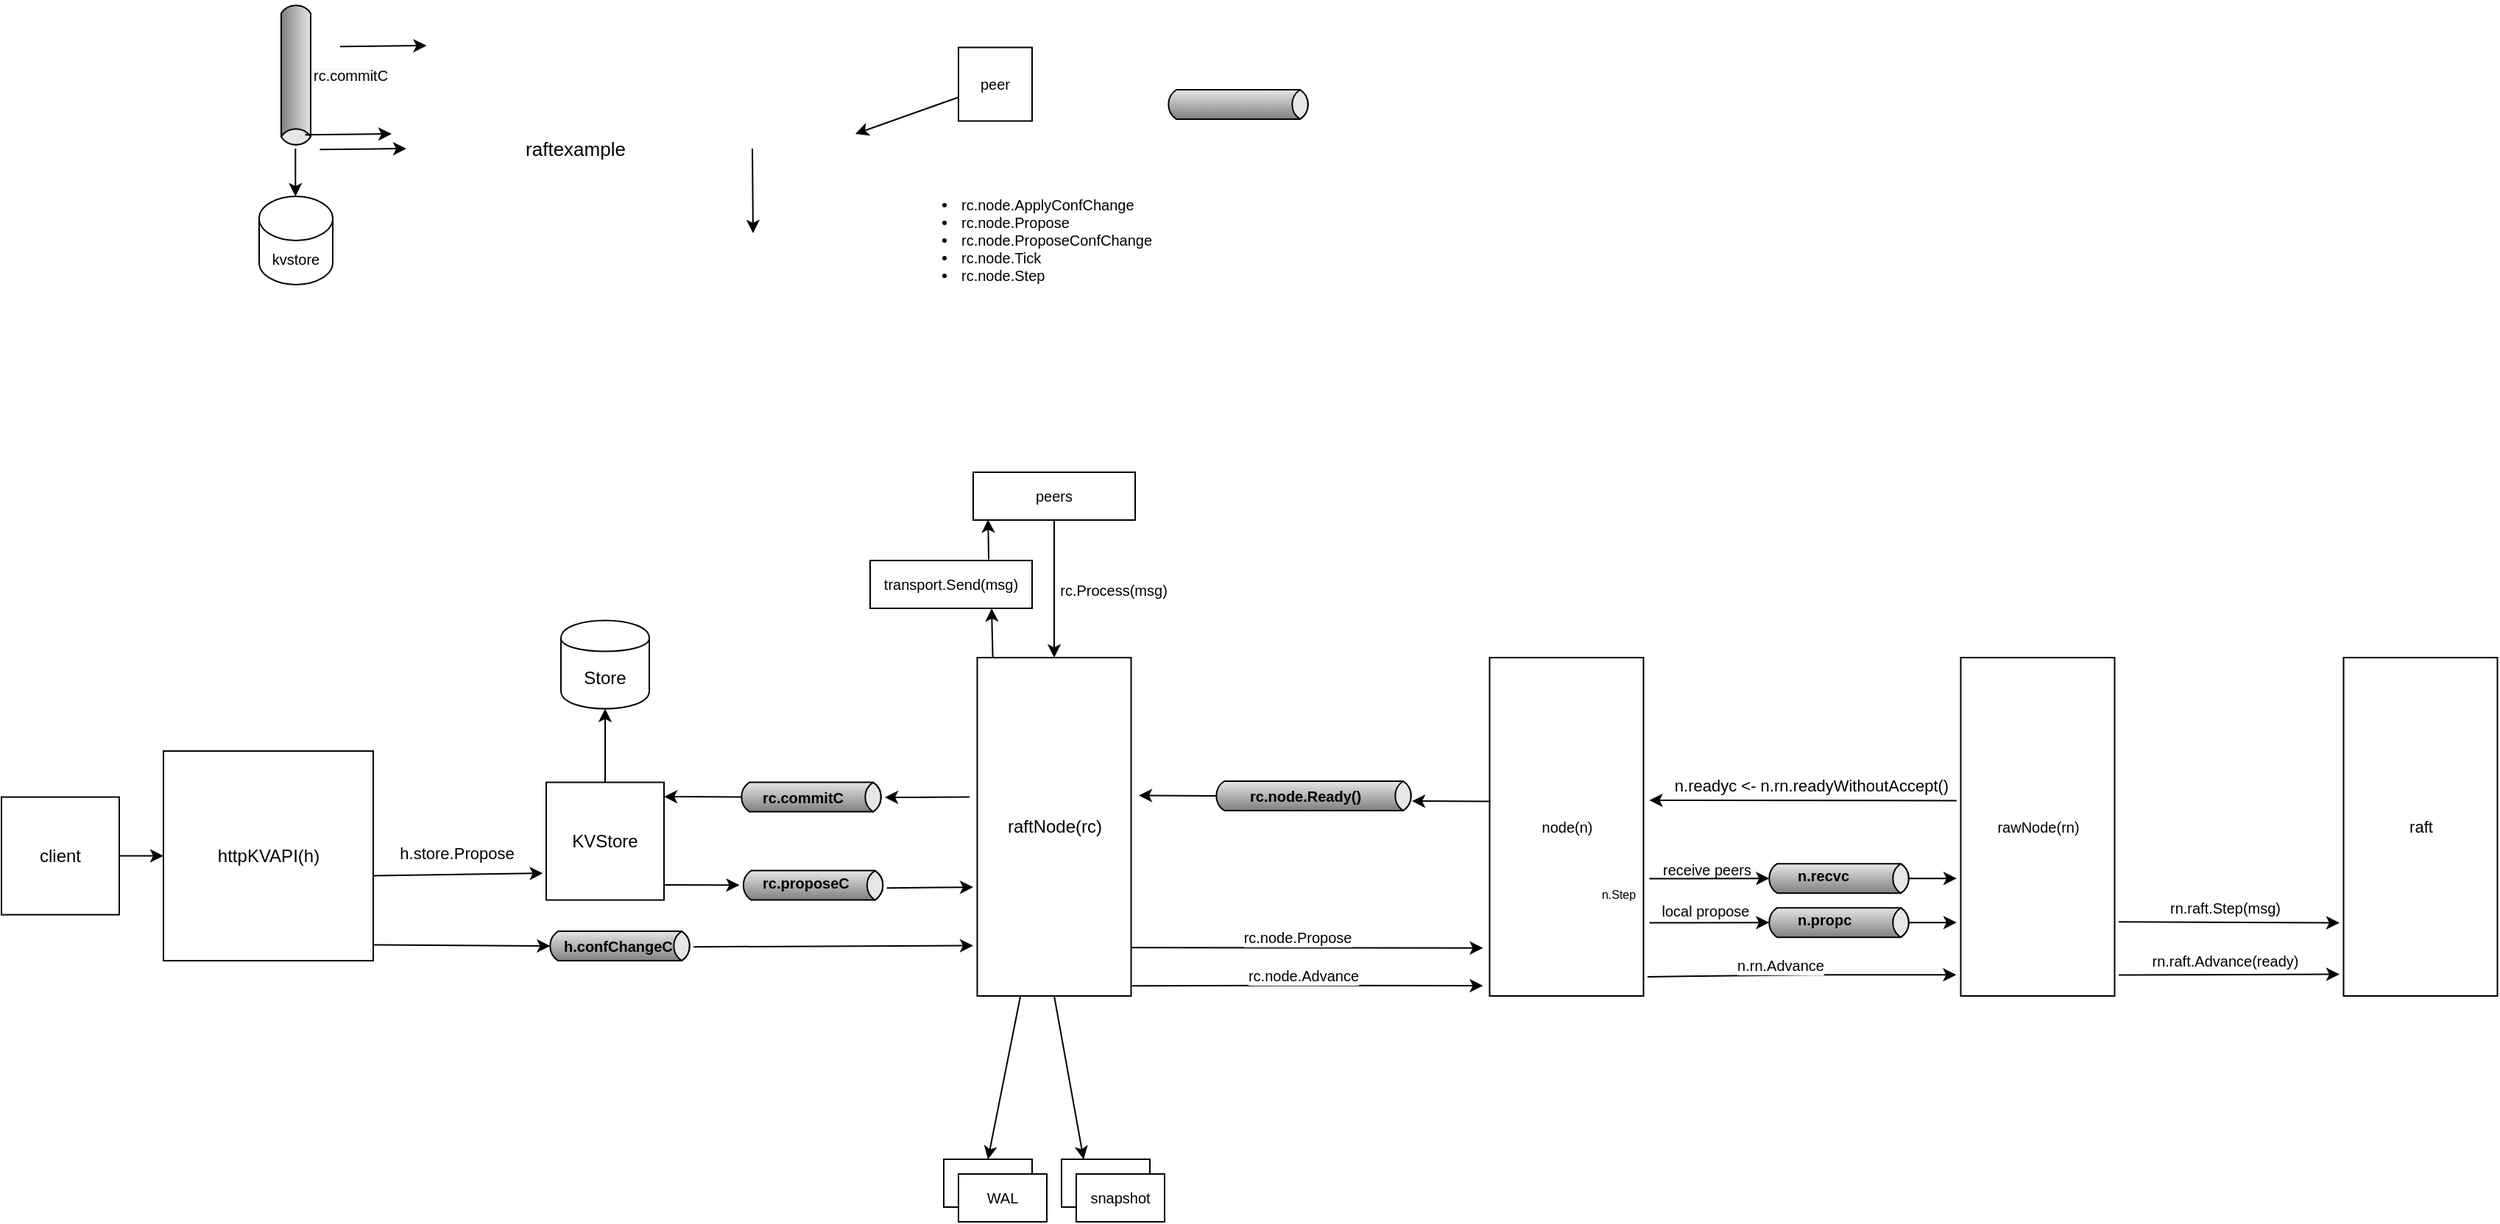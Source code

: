 <mxfile version="14.9.4" type="device"><diagram id="mg8JbNDQ9m9QjjOEphpe" name="etcd-raft-flow"><mxGraphModel dx="1080" dy="974" grid="1" gridSize="10" guides="1" tooltips="1" connect="1" arrows="1" fold="1" page="1" pageScale="1" pageWidth="2336" pageHeight="1654" math="0" shadow="0"><root><mxCell id="0"/><mxCell id="1" parent="0"/><mxCell id="KKfgHfktdyqdKeDsCFrr-6" value="&lt;font style=&quot;font-size: 10px&quot;&gt;kvstore&lt;/font&gt;" style="shape=cylinder3;whiteSpace=wrap;html=1;boundedLbl=1;backgroundOutline=1;size=15;" vertex="1" parent="1"><mxGeometry x="395" y="172.5" width="50" height="60" as="geometry"/></mxCell><mxCell id="KKfgHfktdyqdKeDsCFrr-7" value="" style="strokeWidth=1;outlineConnect=0;dashed=0;align=center;html=1;fontSize=8;shape=mxgraph.eip.messageChannel;verticalLabelPosition=bottom;labelBackgroundColor=#ffffff;verticalAlign=top;fillColor=#FFFFFF;shadow=0;fontStyle=0;" vertex="1" parent="1"><mxGeometry x="721.26" y="630.78" width="100" height="20" as="geometry"/></mxCell><mxCell id="KKfgHfktdyqdKeDsCFrr-12" value="" style="strokeWidth=1;outlineConnect=0;dashed=0;align=center;html=1;fontSize=8;shape=mxgraph.eip.messageChannel;verticalLabelPosition=bottom;labelBackgroundColor=#ffffff;verticalAlign=top;fontStyle=0;" vertex="1" parent="1"><mxGeometry x="590" y="672.03" width="100" height="20" as="geometry"/></mxCell><mxCell id="KKfgHfktdyqdKeDsCFrr-21" value="&lt;span style=&quot;font-size: 10px ; background-color: rgb(248 , 249 , 250)&quot;&gt;rc.commitC&lt;/span&gt;" style="strokeWidth=1;outlineConnect=0;dashed=0;align=left;html=1;fontSize=10;shape=mxgraph.eip.messageChannel;verticalLabelPosition=bottom;labelBackgroundColor=#ffffff;verticalAlign=middle;rotation=90;fontStyle=0;horizontal=0;" vertex="1" parent="1"><mxGeometry x="370" y="80" width="100" height="20" as="geometry"/></mxCell><mxCell id="KKfgHfktdyqdKeDsCFrr-23" value="" style="endArrow=classic;html=1;" edge="1" parent="1" target="KKfgHfktdyqdKeDsCFrr-7"><mxGeometry width="50" height="50" relative="1" as="geometry"><mxPoint x="670" y="640.53" as="sourcePoint"/><mxPoint x="771.26" y="710.78" as="targetPoint"/></mxGeometry></mxCell><mxCell id="KKfgHfktdyqdKeDsCFrr-25" value="" style="endArrow=classic;html=1;entryX=0;entryY=0.5;entryDx=2.7;entryDy=0;entryPerimeter=0;" edge="1" parent="1" target="KKfgHfktdyqdKeDsCFrr-12"><mxGeometry width="50" height="50" relative="1" as="geometry"><mxPoint x="472.5" y="681.29" as="sourcePoint"/><mxPoint x="513.76" y="681.197" as="targetPoint"/></mxGeometry></mxCell><mxCell id="KKfgHfktdyqdKeDsCFrr-26" value="" style="endArrow=classic;html=1;exitX=1.018;exitY=0.158;exitDx=0;exitDy=0;exitPerimeter=0;" edge="1" parent="1"><mxGeometry width="50" height="50" relative="1" as="geometry"><mxPoint x="821.26" y="642.6" as="sourcePoint"/><mxPoint x="880" y="642.027" as="targetPoint"/></mxGeometry></mxCell><mxCell id="KKfgHfktdyqdKeDsCFrr-27" value="" style="endArrow=classic;html=1;exitX=1.018;exitY=0.158;exitDx=0;exitDy=0;exitPerimeter=0;" edge="1" parent="1"><mxGeometry width="50" height="50" relative="1" as="geometry"><mxPoint x="450" y="70.57" as="sourcePoint"/><mxPoint x="508.74" y="69.997" as="targetPoint"/></mxGeometry></mxCell><mxCell id="KKfgHfktdyqdKeDsCFrr-30" value="" style="endArrow=classic;html=1;fontSize=10;" edge="1" parent="1"><mxGeometry width="50" height="50" relative="1" as="geometry"><mxPoint x="730" y="140" as="sourcePoint"/><mxPoint x="730.5" y="197.5" as="targetPoint"/></mxGeometry></mxCell><mxCell id="KKfgHfktdyqdKeDsCFrr-32" value="" style="endArrow=classic;html=1;fontSize=10;" edge="1" parent="1"><mxGeometry width="50" height="50" relative="1" as="geometry"><mxPoint x="419.66" y="140" as="sourcePoint"/><mxPoint x="419.66" y="172.5" as="targetPoint"/></mxGeometry></mxCell><mxCell id="KKfgHfktdyqdKeDsCFrr-33" value="" style="whiteSpace=wrap;html=1;shadow=0;fontSize=10;fillColor=#FFFFFF;gradientColor=none;align=center;verticalAlign=middle;" vertex="1" parent="1"><mxGeometry x="940" y="827" width="60" height="32.5" as="geometry"/></mxCell><mxCell id="KKfgHfktdyqdKeDsCFrr-35" value="snapshot" style="whiteSpace=wrap;html=1;shadow=0;fontSize=10;fillColor=#FFFFFF;gradientColor=none;align=center;verticalAlign=middle;" vertex="1" parent="1"><mxGeometry x="950" y="837" width="60" height="32.5" as="geometry"/></mxCell><mxCell id="KKfgHfktdyqdKeDsCFrr-38" value="" style="whiteSpace=wrap;html=1;shadow=0;fontSize=10;fillColor=#FFFFFF;gradientColor=none;align=center;verticalAlign=middle;" vertex="1" parent="1"><mxGeometry x="860" y="827" width="60" height="32.5" as="geometry"/></mxCell><mxCell id="KKfgHfktdyqdKeDsCFrr-39" value="WAL" style="whiteSpace=wrap;html=1;shadow=0;fontSize=10;fillColor=#FFFFFF;gradientColor=none;align=center;verticalAlign=middle;" vertex="1" parent="1"><mxGeometry x="870" y="837" width="60" height="32.5" as="geometry"/></mxCell><mxCell id="KKfgHfktdyqdKeDsCFrr-43" value="" style="endArrow=none;html=1;startArrow=classic;startFill=1;endFill=0;entryX=0;entryY=0.5;entryDx=2.7;entryDy=0;entryPerimeter=0;" edge="1" parent="1" target="KKfgHfktdyqdKeDsCFrr-44"><mxGeometry width="50" height="50" relative="1" as="geometry"><mxPoint x="670" y="580.53" as="sourcePoint"/><mxPoint x="688.74" y="580.277" as="targetPoint"/></mxGeometry></mxCell><mxCell id="KKfgHfktdyqdKeDsCFrr-44" value="" style="strokeWidth=1;outlineConnect=0;dashed=0;align=center;html=1;fontSize=8;shape=mxgraph.eip.messageChannel;verticalLabelPosition=top;labelBackgroundColor=#ffffff;verticalAlign=bottom;fillColor=#FFFFFF;shadow=0;fontStyle=0;labelPosition=center;" vertex="1" parent="1"><mxGeometry x="720" y="570.78" width="100" height="20" as="geometry"/></mxCell><mxCell id="KKfgHfktdyqdKeDsCFrr-48" value="" style="endArrow=classic;html=1;fontSize=10;strokeColor=#000000;align=center;horizontal=1;exitX=0.97;exitY=-0.007;exitDx=0;exitDy=0;exitPerimeter=0;" edge="1" parent="1" source="KKfgHfktdyqdKeDsCFrr-145"><mxGeometry width="50" height="50" relative="1" as="geometry"><mxPoint x="996.25" y="710.14" as="sourcePoint"/><mxPoint x="1226.25" y="709" as="targetPoint"/><Array as="points"><mxPoint x="1096.25" y="708.89"/></Array></mxGeometry></mxCell><mxCell id="KKfgHfktdyqdKeDsCFrr-52" value="&lt;div&gt;rc.node.Advance&lt;/div&gt;" style="edgeLabel;html=1;align=center;verticalAlign=middle;resizable=0;points=[];fontSize=10;" vertex="1" connectable="0" parent="KKfgHfktdyqdKeDsCFrr-48"><mxGeometry x="0.001" y="4" relative="1" as="geometry"><mxPoint x="-4" y="-3" as="offset"/></mxGeometry></mxCell><mxCell id="KKfgHfktdyqdKeDsCFrr-49" value="" style="endArrow=none;html=1;fontSize=10;strokeColor=#000000;startArrow=classic;startFill=1;endFill=0;" edge="1" parent="1" source="KKfgHfktdyqdKeDsCFrr-44"><mxGeometry width="50" height="50" relative="1" as="geometry"><mxPoint x="830" y="580.53" as="sourcePoint"/><mxPoint x="877.5" y="580.78" as="targetPoint"/><Array as="points"><mxPoint x="830.5" y="581.03"/></Array></mxGeometry></mxCell><mxCell id="KKfgHfktdyqdKeDsCFrr-56" value="" style="endArrow=classic;html=1;fontSize=10;strokeColor=#000000;align=center;horizontal=1;exitX=0.857;exitY=-0.004;exitDx=0;exitDy=0;exitPerimeter=0;" edge="1" parent="1" source="KKfgHfktdyqdKeDsCFrr-145"><mxGeometry width="50" height="50" relative="1" as="geometry"><mxPoint x="996.25" y="683.1" as="sourcePoint"/><mxPoint x="1226.25" y="683.38" as="targetPoint"/></mxGeometry></mxCell><mxCell id="KKfgHfktdyqdKeDsCFrr-59" value="&lt;ul&gt;&lt;li&gt;rc.node.ApplyConfChange&lt;/li&gt;&lt;li&gt;rc.node.Propose&lt;/li&gt;&lt;li&gt;rc.node.ProposeConfChange&lt;/li&gt;&lt;li&gt;rc.node.Tick&lt;/li&gt;&lt;li&gt;rc.node.Step&lt;/li&gt;&lt;/ul&gt;" style="text;strokeColor=none;fillColor=none;html=1;whiteSpace=wrap;verticalAlign=middle;overflow=hidden;shadow=0;fontSize=10;" vertex="1" parent="1"><mxGeometry x="830" y="160" width="185" height="80" as="geometry"/></mxCell><mxCell id="KKfgHfktdyqdKeDsCFrr-80" style="edgeStyle=none;rounded=0;orthogonalLoop=1;jettySize=auto;html=1;entryX=0.5;entryY=0;entryDx=0;entryDy=0;fontSize=10;startArrow=none;startFill=0;endArrow=classic;endFill=1;strokeColor=#000000;align=center;" edge="1" parent="1" source="KKfgHfktdyqdKeDsCFrr-79"><mxGeometry relative="1" as="geometry"><mxPoint x="800" y="130" as="targetPoint"/></mxGeometry></mxCell><mxCell id="KKfgHfktdyqdKeDsCFrr-82" value="rc.Process(msg)" style="edgeLabel;html=1;align=center;verticalAlign=middle;resizable=0;points=[];fontSize=10;" vertex="1" connectable="0" parent="KKfgHfktdyqdKeDsCFrr-80"><mxGeometry x="0.082" y="-1" relative="1" as="geometry"><mxPoint x="143" y="322" as="offset"/></mxGeometry></mxCell><mxCell id="KKfgHfktdyqdKeDsCFrr-79" value="peer" style="whiteSpace=wrap;html=1;aspect=fixed;shadow=0;fontSize=10;strokeColor=#000000;fillColor=#FFFFFF;gradientColor=none;align=center;verticalAlign=middle;" vertex="1" parent="1"><mxGeometry x="870" y="71.25" width="50" height="50" as="geometry"/></mxCell><mxCell id="KKfgHfktdyqdKeDsCFrr-83" value="raftexample" style="text;html=1;strokeColor=none;fillColor=none;align=center;verticalAlign=middle;whiteSpace=wrap;rounded=0;shadow=0;fontSize=13;" vertex="1" parent="1"><mxGeometry x="590" y="130" width="40" height="20" as="geometry"/></mxCell><mxCell id="KKfgHfktdyqdKeDsCFrr-101" value="" style="edgeStyle=none;rounded=0;orthogonalLoop=1;jettySize=auto;html=1;fontSize=11;startArrow=none;startFill=0;endArrow=classic;endFill=1;strokeColor=#000000;align=center;" edge="1" parent="1" source="KKfgHfktdyqdKeDsCFrr-85" target="KKfgHfktdyqdKeDsCFrr-100"><mxGeometry relative="1" as="geometry"/></mxCell><mxCell id="KKfgHfktdyqdKeDsCFrr-85" value="KVStore" style="whiteSpace=wrap;html=1;aspect=fixed;" vertex="1" parent="1"><mxGeometry x="590" y="570.78" width="80" height="80" as="geometry"/></mxCell><mxCell id="KKfgHfktdyqdKeDsCFrr-86" value="httpKVAPI(h)" style="whiteSpace=wrap;html=1;aspect=fixed;" vertex="1" parent="1"><mxGeometry x="330" y="549.53" width="142.5" height="142.5" as="geometry"/></mxCell><mxCell id="KKfgHfktdyqdKeDsCFrr-87" value="" style="endArrow=classic;html=1;entryX=-0.003;entryY=0.353;entryDx=0;entryDy=0;entryPerimeter=0;exitX=1.014;exitY=0.359;exitDx=0;exitDy=0;exitPerimeter=0;" edge="1" parent="1"><mxGeometry width="50" height="50" relative="1" as="geometry"><mxPoint x="472.505" y="634.247" as="sourcePoint"/><mxPoint x="587.77" y="632.58" as="targetPoint"/></mxGeometry></mxCell><mxCell id="KKfgHfktdyqdKeDsCFrr-88" value="h.store.Propose" style="edgeLabel;html=1;align=center;verticalAlign=middle;resizable=0;points=[];fontSize=11;" vertex="1" connectable="0" parent="KKfgHfktdyqdKeDsCFrr-87"><mxGeometry x="-0.18" y="-2" relative="1" as="geometry"><mxPoint x="9" y="-17" as="offset"/></mxGeometry></mxCell><mxCell id="KKfgHfktdyqdKeDsCFrr-92" value="" style="endArrow=classic;html=1;exitX=1.018;exitY=0.158;exitDx=0;exitDy=0;exitPerimeter=0;" edge="1" parent="1"><mxGeometry width="50" height="50" relative="1" as="geometry"><mxPoint x="426.26" y="130.57" as="sourcePoint"/><mxPoint x="485" y="129.997" as="targetPoint"/></mxGeometry></mxCell><mxCell id="KKfgHfktdyqdKeDsCFrr-93" value="" style="endArrow=classic;html=1;exitX=1.018;exitY=0.158;exitDx=0;exitDy=0;exitPerimeter=0;" edge="1" parent="1"><mxGeometry width="50" height="50" relative="1" as="geometry"><mxPoint x="436.26" y="140.57" as="sourcePoint"/><mxPoint x="495" y="139.997" as="targetPoint"/></mxGeometry></mxCell><mxCell id="KKfgHfktdyqdKeDsCFrr-94" value="" style="endArrow=classic;html=1;exitX=1.018;exitY=0.158;exitDx=0;exitDy=0;exitPerimeter=0;" edge="1" parent="1"><mxGeometry width="50" height="50" relative="1" as="geometry"><mxPoint x="690" y="682.6" as="sourcePoint"/><mxPoint x="880" y="681.78" as="targetPoint"/></mxGeometry></mxCell><mxCell id="KKfgHfktdyqdKeDsCFrr-95" value="&lt;div&gt;rc.node.Propose&lt;/div&gt;" style="edgeLabel;html=1;align=center;verticalAlign=middle;resizable=0;points=[];fontSize=10;" vertex="1" connectable="0" parent="1"><mxGeometry x="1099.998" y="676.078" as="geometry"/></mxCell><mxCell id="KKfgHfktdyqdKeDsCFrr-96" value="" style="endArrow=classic;html=1;exitX=1;exitY=0.5;exitDx=-2.7;exitDy=0;exitPerimeter=0;entryX=0;entryY=0.5;entryDx=0;entryDy=0;startArrow=none;" edge="1" parent="1" source="KKfgHfktdyqdKeDsCFrr-102"><mxGeometry width="50" height="50" relative="1" as="geometry"><mxPoint x="1379.25" y="636.3" as="sourcePoint"/><mxPoint x="1548" y="636.07" as="targetPoint"/><Array as="points"/></mxGeometry></mxCell><mxCell id="KKfgHfktdyqdKeDsCFrr-100" value="Store" style="shape=cylinder;whiteSpace=wrap;html=1;boundedLbl=1;backgroundOutline=1;" vertex="1" parent="1"><mxGeometry x="600" y="460.78" width="60" height="60" as="geometry"/></mxCell><mxCell id="KKfgHfktdyqdKeDsCFrr-102" value="" style="strokeWidth=1;outlineConnect=0;dashed=0;align=center;html=1;fontSize=8;shape=mxgraph.eip.messageChannel;verticalLabelPosition=bottom;labelBackgroundColor=#ffffff;verticalAlign=top;fillColor=#FFFFFF;shadow=0;fontStyle=0;" vertex="1" parent="1"><mxGeometry x="1418" y="626.07" width="100" height="20" as="geometry"/></mxCell><mxCell id="KKfgHfktdyqdKeDsCFrr-103" value="" style="endArrow=classic;html=1;exitX=1.018;exitY=0.158;exitDx=0;exitDy=0;exitPerimeter=0;entryX=0;entryY=0.5;entryDx=2.7;entryDy=0;entryPerimeter=0;endFill=1;" edge="1" parent="1" target="KKfgHfktdyqdKeDsCFrr-102"><mxGeometry width="50" height="50" relative="1" as="geometry"><mxPoint x="1339.25" y="636.3" as="sourcePoint"/><mxPoint x="1368" y="584.82" as="targetPoint"/></mxGeometry></mxCell><mxCell id="KKfgHfktdyqdKeDsCFrr-104" value="" style="endArrow=classic;html=1;exitX=1;exitY=0.5;exitDx=-2.7;exitDy=0;exitPerimeter=0;entryX=0;entryY=0.5;entryDx=0;entryDy=0;startArrow=none;" edge="1" parent="1" source="KKfgHfktdyqdKeDsCFrr-105"><mxGeometry width="50" height="50" relative="1" as="geometry"><mxPoint x="1379.25" y="666.31" as="sourcePoint"/><mxPoint x="1548" y="666.08" as="targetPoint"/><Array as="points"/></mxGeometry></mxCell><mxCell id="KKfgHfktdyqdKeDsCFrr-105" value="" style="strokeWidth=1;outlineConnect=0;dashed=0;align=center;html=1;fontSize=8;shape=mxgraph.eip.messageChannel;verticalLabelPosition=bottom;labelBackgroundColor=#ffffff;verticalAlign=top;fillColor=#FFFFFF;shadow=0;fontStyle=0;" vertex="1" parent="1"><mxGeometry x="1418" y="656.08" width="100" height="20" as="geometry"/></mxCell><mxCell id="KKfgHfktdyqdKeDsCFrr-106" value="" style="endArrow=classic;html=1;exitX=1.018;exitY=0.158;exitDx=0;exitDy=0;exitPerimeter=0;entryX=0;entryY=0.5;entryDx=2.7;entryDy=0;entryPerimeter=0;endFill=1;" edge="1" parent="1" target="KKfgHfktdyqdKeDsCFrr-105"><mxGeometry width="50" height="50" relative="1" as="geometry"><mxPoint x="1339.25" y="666.31" as="sourcePoint"/><mxPoint x="1368" y="614.83" as="targetPoint"/></mxGeometry></mxCell><mxCell id="KKfgHfktdyqdKeDsCFrr-110" value="&lt;font style=&quot;font-size: 10px&quot;&gt;local propose&lt;/font&gt;" style="edgeLabel;html=1;align=center;verticalAlign=middle;resizable=0;points=[];fontSize=11;" vertex="1" connectable="0" parent="KKfgHfktdyqdKeDsCFrr-106"><mxGeometry x="-0.262" y="2" relative="1" as="geometry"><mxPoint x="8" y="-6" as="offset"/></mxGeometry></mxCell><mxCell id="KKfgHfktdyqdKeDsCFrr-107" value="&lt;font style=&quot;font-size: 10px&quot;&gt;receive peers&lt;/font&gt;" style="text;html=1;align=center;verticalAlign=middle;resizable=0;points=[];autosize=1;strokeColor=none;fontSize=11;" vertex="1" parent="1"><mxGeometry x="1338" y="620.44" width="80" height="20" as="geometry"/></mxCell><mxCell id="KKfgHfktdyqdKeDsCFrr-112" value="" style="endArrow=none;html=1;startArrow=classic;startFill=1;endFill=0;" edge="1" parent="1"><mxGeometry width="50" height="50" relative="1" as="geometry"><mxPoint x="1339.25" y="583" as="sourcePoint"/><mxPoint x="1548" y="583.25" as="targetPoint"/></mxGeometry></mxCell><mxCell id="KKfgHfktdyqdKeDsCFrr-139" value="n.readyc &amp;lt;- n.rn.readyWithoutAccept()" style="edgeLabel;html=1;align=center;verticalAlign=middle;resizable=0;points=[];fontSize=11;" vertex="1" connectable="0" parent="KKfgHfktdyqdKeDsCFrr-112"><mxGeometry x="-0.421" y="2" relative="1" as="geometry"><mxPoint x="49" y="-8" as="offset"/></mxGeometry></mxCell><mxCell id="KKfgHfktdyqdKeDsCFrr-113" value="" style="strokeWidth=1;outlineConnect=0;dashed=0;align=center;html=1;fontSize=8;shape=mxgraph.eip.messageChannel;verticalLabelPosition=top;labelBackgroundColor=#ffffff;verticalAlign=bottom;fillColor=#FFFFFF;shadow=0;fontStyle=0;horizontal=1;labelPosition=center;" vertex="1" parent="1"><mxGeometry x="1010" y="100" width="100" height="20" as="geometry"/></mxCell><mxCell id="KKfgHfktdyqdKeDsCFrr-116" value="" style="endArrow=classic;html=1;exitX=1.018;exitY=0.158;exitDx=0;exitDy=0;exitPerimeter=0;" edge="1" parent="1"><mxGeometry width="50" height="50" relative="1" as="geometry"><mxPoint x="1658" y="665.66" as="sourcePoint"/><mxPoint x="1808" y="666.25" as="targetPoint"/></mxGeometry></mxCell><mxCell id="KKfgHfktdyqdKeDsCFrr-117" value="&lt;font style=&quot;font-size: 10px&quot;&gt;rn.raft.Step(msg)&lt;/font&gt;" style="edgeLabel;html=1;align=center;verticalAlign=middle;resizable=0;points=[];fontSize=11;" vertex="1" connectable="0" parent="KKfgHfktdyqdKeDsCFrr-116"><mxGeometry x="-0.046" y="1" relative="1" as="geometry"><mxPoint y="-9" as="offset"/></mxGeometry></mxCell><mxCell id="KKfgHfktdyqdKeDsCFrr-118" value="" style="endArrow=classic;html=1;exitX=1.018;exitY=0.158;exitDx=0;exitDy=0;exitPerimeter=0;" edge="1" parent="1"><mxGeometry width="50" height="50" relative="1" as="geometry"><mxPoint x="1658" y="701.69" as="sourcePoint"/><mxPoint x="1808" y="701.25" as="targetPoint"/></mxGeometry></mxCell><mxCell id="KKfgHfktdyqdKeDsCFrr-119" value="&lt;font style=&quot;font-size: 10px&quot;&gt;rn.raft.Advance(ready)&lt;/font&gt;" style="edgeLabel;html=1;align=center;verticalAlign=middle;resizable=0;points=[];fontSize=11;" vertex="1" connectable="0" parent="KKfgHfktdyqdKeDsCFrr-118"><mxGeometry x="-0.046" y="1" relative="1" as="geometry"><mxPoint y="-9" as="offset"/></mxGeometry></mxCell><mxCell id="KKfgHfktdyqdKeDsCFrr-121" value="&lt;span style=&quot;font-size: 10px&quot;&gt;&lt;b&gt;rc.commitC&lt;/b&gt;&lt;/span&gt;" style="text;html=1;align=left;verticalAlign=middle;resizable=0;points=[];autosize=1;strokeColor=none;fontSize=11;" vertex="1" parent="1"><mxGeometry x="735" y="570.78" width="70" height="20" as="geometry"/></mxCell><mxCell id="KKfgHfktdyqdKeDsCFrr-122" value="&lt;span style=&quot;font-size: 10px ; text-align: center&quot;&gt;&lt;b&gt;rc.proposeC&lt;/b&gt;&lt;/span&gt;" style="text;whiteSpace=wrap;html=1;fontSize=11;" vertex="1" parent="1"><mxGeometry x="735" y="625.78" width="80" height="30" as="geometry"/></mxCell><mxCell id="KKfgHfktdyqdKeDsCFrr-125" value="&lt;div style=&quot;text-align: center&quot;&gt;&lt;span style=&quot;font-size: 10px&quot;&gt;&lt;b&gt;h.confChangeC&lt;/b&gt;&lt;/span&gt;&lt;/div&gt;" style="text;whiteSpace=wrap;html=1;fontSize=11;" vertex="1" parent="1"><mxGeometry x="600" y="669.22" width="80" height="30" as="geometry"/></mxCell><mxCell id="KKfgHfktdyqdKeDsCFrr-127" value="&lt;div style=&quot;text-align: center&quot;&gt;&lt;span style=&quot;font-size: 10px&quot;&gt;&lt;b&gt;n.recvc&lt;/b&gt;&lt;/span&gt;&lt;br&gt;&lt;/div&gt;" style="text;whiteSpace=wrap;html=1;fontSize=11;" vertex="1" parent="1"><mxGeometry x="1438" y="621.08" width="80" height="30" as="geometry"/></mxCell><mxCell id="KKfgHfktdyqdKeDsCFrr-128" value="&lt;div style=&quot;text-align: center&quot;&gt;&lt;span style=&quot;font-size: 10px&quot;&gt;&lt;b&gt;n.propc&lt;/b&gt;&lt;/span&gt;&lt;br&gt;&lt;/div&gt;" style="text;whiteSpace=wrap;html=1;fontSize=11;" vertex="1" parent="1"><mxGeometry x="1438" y="651.08" width="80" height="30" as="geometry"/></mxCell><mxCell id="KKfgHfktdyqdKeDsCFrr-129" value="" style="endArrow=classic;html=1;fontSize=10;strokeColor=#000000;align=center;horizontal=1;entryX=-0.002;entryY=0.917;entryDx=0;entryDy=0;entryPerimeter=0;" edge="1" parent="1"><mxGeometry width="50" height="50" relative="1" as="geometry"><mxPoint x="1338" y="702.94" as="sourcePoint"/><mxPoint x="1547.72" y="701.63" as="targetPoint"/><Array as="points"><mxPoint x="1438" y="701.69"/></Array></mxGeometry></mxCell><mxCell id="KKfgHfktdyqdKeDsCFrr-130" value="&lt;div&gt;n.rn.Advance&lt;/div&gt;" style="edgeLabel;html=1;align=center;verticalAlign=middle;resizable=0;points=[];fontSize=10;" vertex="1" connectable="0" parent="KKfgHfktdyqdKeDsCFrr-129"><mxGeometry x="0.001" y="4" relative="1" as="geometry"><mxPoint x="-15" y="-3" as="offset"/></mxGeometry></mxCell><mxCell id="KKfgHfktdyqdKeDsCFrr-135" value="" style="rounded=0;whiteSpace=wrap;html=1;shadow=0;fontSize=11;strokeColor=#000000;fillColor=#FFFFFF;gradientColor=none;align=center;verticalAlign=middle;rotation=90;labelPosition=center;verticalLabelPosition=middle;textDirection=rtl;fontStyle=0;horizontal=0;" vertex="1" parent="1"><mxGeometry x="1168" y="548.75" width="230" height="104.5" as="geometry"/></mxCell><mxCell id="KKfgHfktdyqdKeDsCFrr-136" value="&lt;span style=&quot;font-size: 10px&quot;&gt;node(n)&lt;/span&gt;" style="text;html=1;align=center;verticalAlign=middle;resizable=0;points=[];autosize=1;strokeColor=none;fontSize=11;" vertex="1" parent="1"><mxGeometry x="1258" y="591" width="50" height="20" as="geometry"/></mxCell><mxCell id="KKfgHfktdyqdKeDsCFrr-137" value="" style="rounded=0;whiteSpace=wrap;html=1;shadow=0;fontSize=11;strokeColor=#000000;fillColor=#FFFFFF;gradientColor=none;align=center;verticalAlign=middle;rotation=90;labelPosition=center;verticalLabelPosition=middle;textDirection=rtl;fontStyle=0;horizontal=0;" vertex="1" parent="1"><mxGeometry x="1488" y="548.75" width="230" height="104.5" as="geometry"/></mxCell><mxCell id="KKfgHfktdyqdKeDsCFrr-138" value="&lt;span style=&quot;font-size: 10px&quot;&gt;rawNode(rn)&lt;/span&gt;" style="text;html=1;align=center;verticalAlign=middle;resizable=0;points=[];autosize=1;strokeColor=none;fontSize=11;" vertex="1" parent="1"><mxGeometry x="1568" y="591" width="70" height="20" as="geometry"/></mxCell><mxCell id="KKfgHfktdyqdKeDsCFrr-140" value="" style="endArrow=none;html=1;startArrow=classic;startFill=1;endFill=0;entryX=0;entryY=0.5;entryDx=2.7;entryDy=0;entryPerimeter=0;" edge="1" parent="1" target="KKfgHfktdyqdKeDsCFrr-141"><mxGeometry width="50" height="50" relative="1" as="geometry"><mxPoint x="992.5" y="579.75" as="sourcePoint"/><mxPoint x="1011.24" y="579.497" as="targetPoint"/></mxGeometry></mxCell><mxCell id="KKfgHfktdyqdKeDsCFrr-141" value="" style="strokeWidth=1;outlineConnect=0;dashed=0;align=center;html=1;fontSize=8;shape=mxgraph.eip.messageChannel;verticalLabelPosition=top;labelBackgroundColor=#ffffff;verticalAlign=bottom;fillColor=#FFFFFF;shadow=0;fontStyle=0;labelPosition=center;" vertex="1" parent="1"><mxGeometry x="1042.5" y="570" width="137.5" height="20" as="geometry"/></mxCell><mxCell id="KKfgHfktdyqdKeDsCFrr-142" value="" style="endArrow=none;html=1;fontSize=10;strokeColor=#000000;startArrow=classic;startFill=1;endFill=0;entryX=0.425;entryY=0.994;entryDx=0;entryDy=0;entryPerimeter=0;" edge="1" parent="1" target="KKfgHfktdyqdKeDsCFrr-135"><mxGeometry width="50" height="50" relative="1" as="geometry"><mxPoint x="1178" y="583.531" as="sourcePoint"/><mxPoint x="1198" y="583.25" as="targetPoint"/></mxGeometry></mxCell><mxCell id="KKfgHfktdyqdKeDsCFrr-143" value="&lt;span style=&quot;font-size: 10px&quot;&gt;&lt;b&gt;rc.node.Ready()&lt;/b&gt;&lt;/span&gt;" style="text;html=1;align=left;verticalAlign=middle;resizable=0;points=[];autosize=1;strokeColor=none;fontSize=11;" vertex="1" parent="1"><mxGeometry x="1066.25" y="570" width="90" height="20" as="geometry"/></mxCell><mxCell id="KKfgHfktdyqdKeDsCFrr-144" value="raft" style="rounded=0;whiteSpace=wrap;html=1;shadow=0;fontSize=11;strokeColor=#000000;fillColor=#FFFFFF;gradientColor=none;align=center;verticalAlign=middle;rotation=90;labelPosition=center;verticalLabelPosition=middle;textDirection=rtl;fontStyle=0;horizontal=0;" vertex="1" parent="1"><mxGeometry x="1748" y="548.75" width="230" height="104.5" as="geometry"/></mxCell><mxCell id="KKfgHfktdyqdKeDsCFrr-148" style="edgeStyle=none;rounded=0;orthogonalLoop=1;jettySize=auto;html=1;entryX=0.5;entryY=0;entryDx=0;entryDy=0;fontSize=11;startArrow=none;startFill=0;endArrow=classic;endFill=1;strokeColor=#000000;align=center;" edge="1" parent="1" source="KKfgHfktdyqdKeDsCFrr-145" target="KKfgHfktdyqdKeDsCFrr-38"><mxGeometry relative="1" as="geometry"/></mxCell><mxCell id="KKfgHfktdyqdKeDsCFrr-149" style="edgeStyle=none;rounded=0;orthogonalLoop=1;jettySize=auto;html=1;exitX=1;exitY=0.5;exitDx=0;exitDy=0;entryX=0.25;entryY=0;entryDx=0;entryDy=0;fontSize=11;startArrow=none;startFill=0;endArrow=classic;endFill=1;strokeColor=#000000;align=center;" edge="1" parent="1" source="KKfgHfktdyqdKeDsCFrr-145" target="KKfgHfktdyqdKeDsCFrr-33"><mxGeometry relative="1" as="geometry"/></mxCell><mxCell id="KKfgHfktdyqdKeDsCFrr-154" style="edgeStyle=none;rounded=0;orthogonalLoop=1;jettySize=auto;html=1;entryX=0.75;entryY=1;entryDx=0;entryDy=0;fontSize=11;startArrow=none;startFill=0;endArrow=classic;endFill=1;strokeColor=#000000;align=center;exitX=0.001;exitY=0.899;exitDx=0;exitDy=0;exitPerimeter=0;" edge="1" parent="1" source="KKfgHfktdyqdKeDsCFrr-145" target="KKfgHfktdyqdKeDsCFrr-150"><mxGeometry relative="1" as="geometry"><mxPoint x="892" y="480" as="sourcePoint"/></mxGeometry></mxCell><mxCell id="KKfgHfktdyqdKeDsCFrr-145" value="" style="rounded=0;whiteSpace=wrap;html=1;shadow=0;fontSize=11;strokeColor=#000000;fillColor=#FFFFFF;gradientColor=none;align=center;verticalAlign=middle;rotation=90;labelPosition=center;verticalLabelPosition=middle;textDirection=rtl;fontStyle=0;horizontal=0;" vertex="1" parent="1"><mxGeometry x="820" y="548.75" width="230" height="104.5" as="geometry"/></mxCell><mxCell id="KKfgHfktdyqdKeDsCFrr-146" value="&lt;span style=&quot;font-size: 12px&quot;&gt;raftNode(rc)&lt;/span&gt;" style="text;html=1;align=center;verticalAlign=middle;resizable=0;points=[];autosize=1;strokeColor=none;fontSize=11;" vertex="1" parent="1"><mxGeometry x="895" y="591" width="80" height="20" as="geometry"/></mxCell><mxCell id="KKfgHfktdyqdKeDsCFrr-157" style="edgeStyle=none;rounded=0;orthogonalLoop=1;jettySize=auto;html=1;fontSize=11;startArrow=none;startFill=0;endArrow=classic;endFill=1;strokeColor=#000000;align=center;exitX=0.732;exitY=-0.024;exitDx=0;exitDy=0;exitPerimeter=0;entryX=0.092;entryY=0.988;entryDx=0;entryDy=0;entryPerimeter=0;" edge="1" parent="1" source="KKfgHfktdyqdKeDsCFrr-150" target="KKfgHfktdyqdKeDsCFrr-155"><mxGeometry relative="1" as="geometry"><mxPoint x="889" y="394" as="targetPoint"/></mxGeometry></mxCell><mxCell id="KKfgHfktdyqdKeDsCFrr-150" value="transport.Send(msg)" style="whiteSpace=wrap;html=1;shadow=0;fontSize=10;fillColor=#FFFFFF;gradientColor=none;align=center;verticalAlign=middle;" vertex="1" parent="1"><mxGeometry x="810" y="420" width="110" height="32.5" as="geometry"/></mxCell><mxCell id="KKfgHfktdyqdKeDsCFrr-153" style="edgeStyle=none;rounded=0;orthogonalLoop=1;jettySize=auto;html=1;exitX=1;exitY=0.5;exitDx=0;exitDy=0;fontSize=11;startArrow=none;startFill=0;endArrow=classic;endFill=1;strokeColor=#000000;align=center;" edge="1" parent="1" source="KKfgHfktdyqdKeDsCFrr-152" target="KKfgHfktdyqdKeDsCFrr-86"><mxGeometry relative="1" as="geometry"/></mxCell><mxCell id="KKfgHfktdyqdKeDsCFrr-152" value="&lt;font style=&quot;font-size: 12px&quot;&gt;client&lt;/font&gt;" style="whiteSpace=wrap;html=1;aspect=fixed;shadow=0;fontSize=11;strokeColor=#000000;fillColor=#FFFFFF;gradientColor=none;align=center;verticalAlign=middle;" vertex="1" parent="1"><mxGeometry x="220" y="580.78" width="80" height="80" as="geometry"/></mxCell><mxCell id="KKfgHfktdyqdKeDsCFrr-158" style="edgeStyle=none;rounded=0;orthogonalLoop=1;jettySize=auto;html=1;entryX=0;entryY=0.5;entryDx=0;entryDy=0;fontSize=11;startArrow=none;startFill=0;endArrow=classic;endFill=1;strokeColor=#000000;align=center;" edge="1" parent="1" source="KKfgHfktdyqdKeDsCFrr-155" target="KKfgHfktdyqdKeDsCFrr-145"><mxGeometry relative="1" as="geometry"/></mxCell><mxCell id="KKfgHfktdyqdKeDsCFrr-155" value="peers" style="whiteSpace=wrap;html=1;shadow=0;fontSize=10;fillColor=#FFFFFF;gradientColor=none;align=center;verticalAlign=middle;" vertex="1" parent="1"><mxGeometry x="880" y="360" width="110" height="32.5" as="geometry"/></mxCell><mxCell id="KKfgHfktdyqdKeDsCFrr-161" value="&lt;font style=&quot;font-size: 8px&quot;&gt;n.Step&lt;/font&gt;" style="text;html=1;align=center;verticalAlign=middle;resizable=0;points=[];autosize=1;strokeColor=none;fontSize=11;" vertex="1" parent="1"><mxGeometry x="1298" y="636.08" width="40" height="20" as="geometry"/></mxCell></root></mxGraphModel></diagram></mxfile>